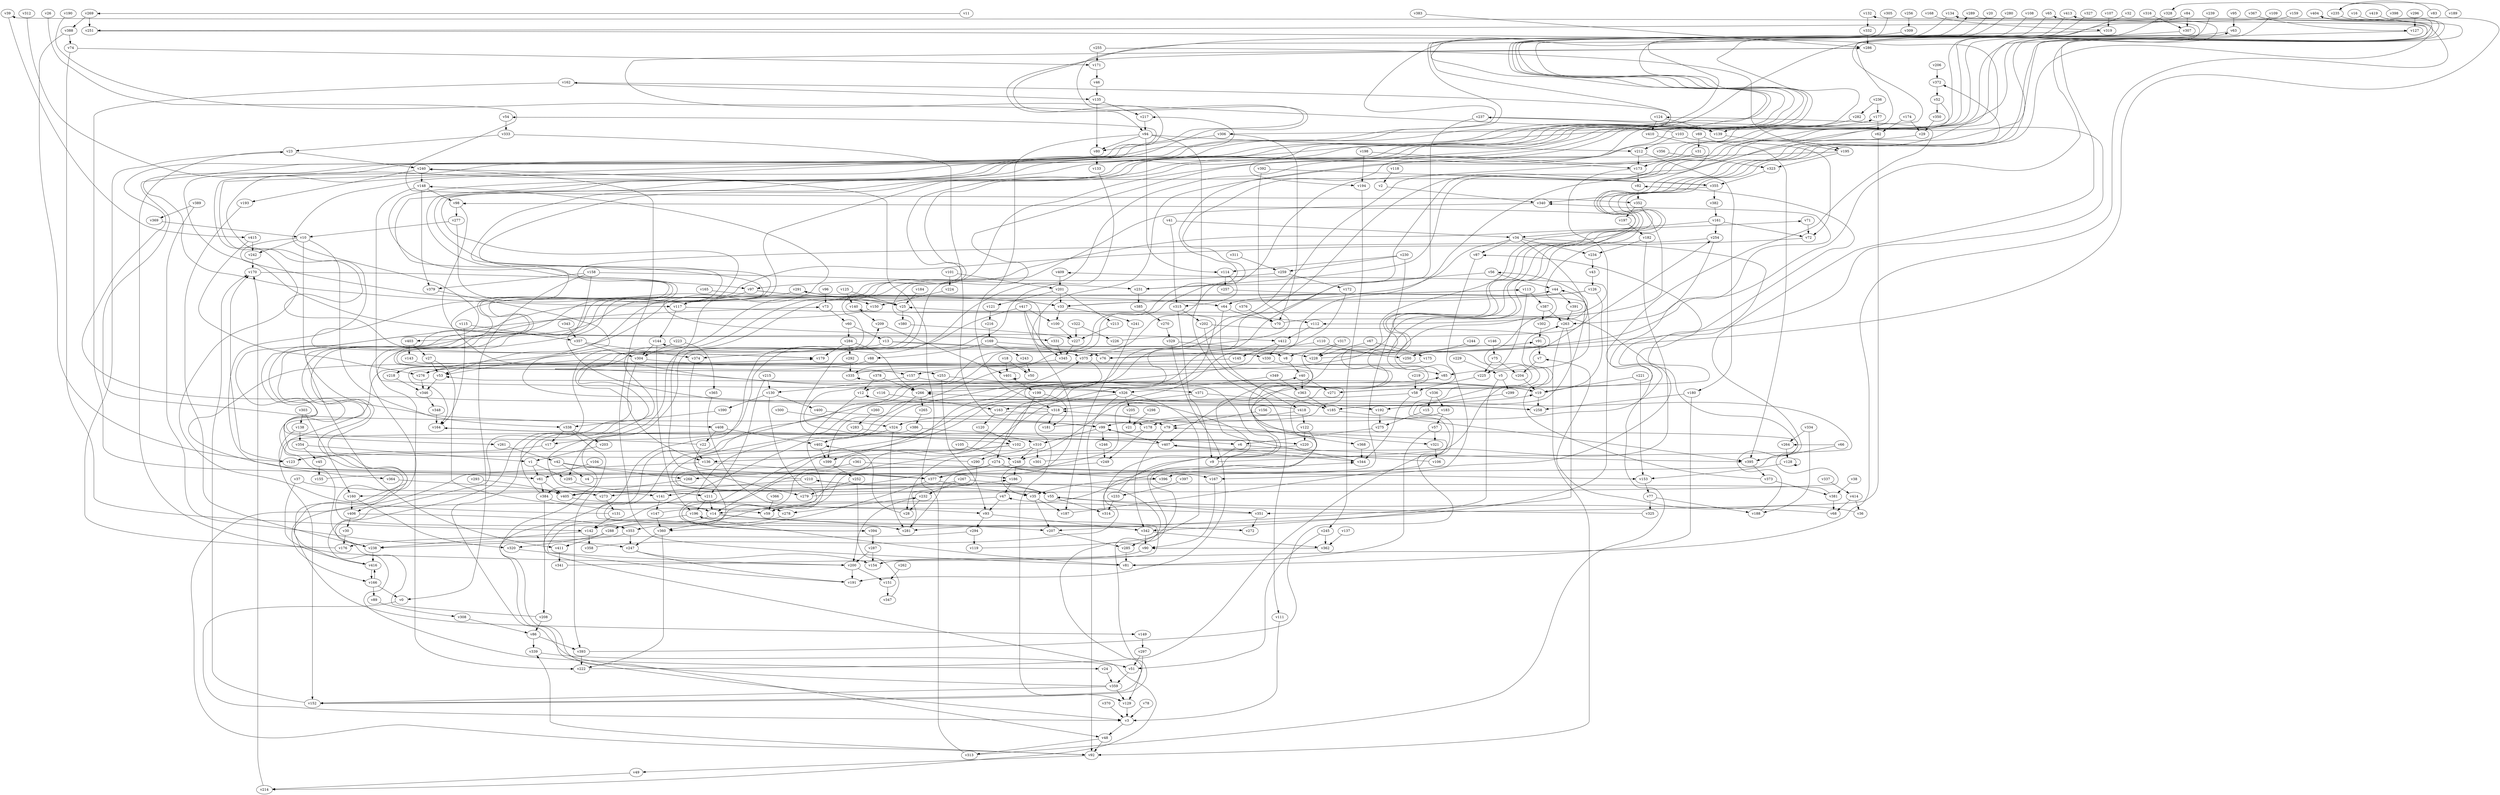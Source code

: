 // Benchmark game 628 - 420 vertices
// time_bound: 65
// targets: v330
digraph G {
    v0 [name="v0", player=1];
    v1 [name="v1", player=0];
    v2 [name="v2", player=0];
    v3 [name="v3", player=1];
    v4 [name="v4", player=0];
    v5 [name="v5", player=0];
    v6 [name="v6", player=1];
    v7 [name="v7", player=0];
    v8 [name="v8", player=0];
    v9 [name="v9", player=0];
    v10 [name="v10", player=0];
    v11 [name="v11", player=1];
    v12 [name="v12", player=1];
    v13 [name="v13", player=1];
    v14 [name="v14", player=1];
    v15 [name="v15", player=0];
    v16 [name="v16", player=0];
    v17 [name="v17", player=1];
    v18 [name="v18", player=1];
    v19 [name="v19", player=1];
    v20 [name="v20", player=1];
    v21 [name="v21", player=1];
    v22 [name="v22", player=1];
    v23 [name="v23", player=1];
    v24 [name="v24", player=1];
    v25 [name="v25", player=1];
    v26 [name="v26", player=1];
    v27 [name="v27", player=0];
    v28 [name="v28", player=1];
    v29 [name="v29", player=0];
    v30 [name="v30", player=0];
    v31 [name="v31", player=0];
    v32 [name="v32", player=1];
    v33 [name="v33", player=0];
    v34 [name="v34", player=0];
    v35 [name="v35", player=1];
    v36 [name="v36", player=1];
    v37 [name="v37", player=0];
    v38 [name="v38", player=1];
    v39 [name="v39", player=0];
    v40 [name="v40", player=0];
    v41 [name="v41", player=1];
    v42 [name="v42", player=1];
    v43 [name="v43", player=0];
    v44 [name="v44", player=1];
    v45 [name="v45", player=0];
    v46 [name="v46", player=1];
    v47 [name="v47", player=0];
    v48 [name="v48", player=0];
    v49 [name="v49", player=0];
    v50 [name="v50", player=0];
    v51 [name="v51", player=1];
    v52 [name="v52", player=1];
    v53 [name="v53", player=0];
    v54 [name="v54", player=0];
    v55 [name="v55", player=1];
    v56 [name="v56", player=0];
    v57 [name="v57", player=1];
    v58 [name="v58", player=0];
    v59 [name="v59", player=0];
    v60 [name="v60", player=0];
    v61 [name="v61", player=0];
    v62 [name="v62", player=1];
    v63 [name="v63", player=0];
    v64 [name="v64", player=1];
    v65 [name="v65", player=0];
    v66 [name="v66", player=1];
    v67 [name="v67", player=1];
    v68 [name="v68", player=1];
    v69 [name="v69", player=0];
    v70 [name="v70", player=1];
    v71 [name="v71", player=0];
    v72 [name="v72", player=0];
    v73 [name="v73", player=1];
    v74 [name="v74", player=1];
    v75 [name="v75", player=0];
    v76 [name="v76", player=0];
    v77 [name="v77", player=0];
    v78 [name="v78", player=1];
    v79 [name="v79", player=1];
    v80 [name="v80", player=1];
    v81 [name="v81", player=1];
    v82 [name="v82", player=0];
    v83 [name="v83", player=0];
    v84 [name="v84", player=0];
    v85 [name="v85", player=0];
    v86 [name="v86", player=0];
    v87 [name="v87", player=0];
    v88 [name="v88", player=0];
    v89 [name="v89", player=0];
    v90 [name="v90", player=1];
    v91 [name="v91", player=1];
    v92 [name="v92", player=0];
    v93 [name="v93", player=1];
    v94 [name="v94", player=1];
    v95 [name="v95", player=1];
    v96 [name="v96", player=1];
    v97 [name="v97", player=0];
    v98 [name="v98", player=1];
    v99 [name="v99", player=0];
    v100 [name="v100", player=1];
    v101 [name="v101", player=1];
    v102 [name="v102", player=1];
    v103 [name="v103", player=0];
    v104 [name="v104", player=1];
    v105 [name="v105", player=0];
    v106 [name="v106", player=0];
    v107 [name="v107", player=1];
    v108 [name="v108", player=0];
    v109 [name="v109", player=0];
    v110 [name="v110", player=0];
    v111 [name="v111", player=0];
    v112 [name="v112", player=0];
    v113 [name="v113", player=1];
    v114 [name="v114", player=1];
    v115 [name="v115", player=0];
    v116 [name="v116", player=0];
    v117 [name="v117", player=0];
    v118 [name="v118", player=1];
    v119 [name="v119", player=0];
    v120 [name="v120", player=1];
    v121 [name="v121", player=1];
    v122 [name="v122", player=1];
    v123 [name="v123", player=1];
    v124 [name="v124", player=1];
    v125 [name="v125", player=0];
    v126 [name="v126", player=0];
    v127 [name="v127", player=1];
    v128 [name="v128", player=0];
    v129 [name="v129", player=1];
    v130 [name="v130", player=1];
    v131 [name="v131", player=1];
    v132 [name="v132", player=1];
    v133 [name="v133", player=1];
    v134 [name="v134", player=0];
    v135 [name="v135", player=1];
    v136 [name="v136", player=0];
    v137 [name="v137", player=1];
    v138 [name="v138", player=1];
    v139 [name="v139", player=1];
    v140 [name="v140", player=1];
    v141 [name="v141", player=1];
    v142 [name="v142", player=1];
    v143 [name="v143", player=0];
    v144 [name="v144", player=1];
    v145 [name="v145", player=1];
    v146 [name="v146", player=0];
    v147 [name="v147", player=1];
    v148 [name="v148", player=0];
    v149 [name="v149", player=1];
    v150 [name="v150", player=0];
    v151 [name="v151", player=1];
    v152 [name="v152", player=0];
    v153 [name="v153", player=1];
    v154 [name="v154", player=0];
    v155 [name="v155", player=0];
    v156 [name="v156", player=0];
    v157 [name="v157", player=1];
    v158 [name="v158", player=1];
    v159 [name="v159", player=1];
    v160 [name="v160", player=1];
    v161 [name="v161", player=0];
    v162 [name="v162", player=0];
    v163 [name="v163", player=1];
    v164 [name="v164", player=0];
    v165 [name="v165", player=0];
    v166 [name="v166", player=0];
    v167 [name="v167", player=1];
    v168 [name="v168", player=0];
    v169 [name="v169", player=0];
    v170 [name="v170", player=1];
    v171 [name="v171", player=1];
    v172 [name="v172", player=1];
    v173 [name="v173", player=0];
    v174 [name="v174", player=0];
    v175 [name="v175", player=0];
    v176 [name="v176", player=1];
    v177 [name="v177", player=1];
    v178 [name="v178", player=0];
    v179 [name="v179", player=1];
    v180 [name="v180", player=1];
    v181 [name="v181", player=0];
    v182 [name="v182", player=1];
    v183 [name="v183", player=0];
    v184 [name="v184", player=0];
    v185 [name="v185", player=1];
    v186 [name="v186", player=1];
    v187 [name="v187", player=0];
    v188 [name="v188", player=0];
    v189 [name="v189", player=1];
    v190 [name="v190", player=0];
    v191 [name="v191", player=1];
    v192 [name="v192", player=0];
    v193 [name="v193", player=0];
    v194 [name="v194", player=0];
    v195 [name="v195", player=0];
    v196 [name="v196", player=0];
    v197 [name="v197", player=1];
    v198 [name="v198", player=1];
    v199 [name="v199", player=1];
    v200 [name="v200", player=0];
    v201 [name="v201", player=0];
    v202 [name="v202", player=1];
    v203 [name="v203", player=1];
    v204 [name="v204", player=1];
    v205 [name="v205", player=1];
    v206 [name="v206", player=0];
    v207 [name="v207", player=1];
    v208 [name="v208", player=0];
    v209 [name="v209", player=1];
    v210 [name="v210", player=0];
    v211 [name="v211", player=0];
    v212 [name="v212", player=1];
    v213 [name="v213", player=1];
    v214 [name="v214", player=1];
    v215 [name="v215", player=1];
    v216 [name="v216", player=1];
    v217 [name="v217", player=1];
    v218 [name="v218", player=1];
    v219 [name="v219", player=1];
    v220 [name="v220", player=1];
    v221 [name="v221", player=0];
    v222 [name="v222", player=1];
    v223 [name="v223", player=1];
    v224 [name="v224", player=1];
    v225 [name="v225", player=1];
    v226 [name="v226", player=0];
    v227 [name="v227", player=1];
    v228 [name="v228", player=0];
    v229 [name="v229", player=1];
    v230 [name="v230", player=0];
    v231 [name="v231", player=1];
    v232 [name="v232", player=1];
    v233 [name="v233", player=1];
    v234 [name="v234", player=0];
    v235 [name="v235", player=1];
    v236 [name="v236", player=1];
    v237 [name="v237", player=1];
    v238 [name="v238", player=0];
    v239 [name="v239", player=1];
    v240 [name="v240", player=1];
    v241 [name="v241", player=0];
    v242 [name="v242", player=1];
    v243 [name="v243", player=0];
    v244 [name="v244", player=1];
    v245 [name="v245", player=0];
    v246 [name="v246", player=1];
    v247 [name="v247", player=0];
    v248 [name="v248", player=0];
    v249 [name="v249", player=0];
    v250 [name="v250", player=1];
    v251 [name="v251", player=1];
    v252 [name="v252", player=1];
    v253 [name="v253", player=0];
    v254 [name="v254", player=0];
    v255 [name="v255", player=1];
    v256 [name="v256", player=1];
    v257 [name="v257", player=0];
    v258 [name="v258", player=0];
    v259 [name="v259", player=1];
    v260 [name="v260", player=1];
    v261 [name="v261", player=1];
    v262 [name="v262", player=1];
    v263 [name="v263", player=0];
    v264 [name="v264", player=1];
    v265 [name="v265", player=0];
    v266 [name="v266", player=0];
    v267 [name="v267", player=1];
    v268 [name="v268", player=0];
    v269 [name="v269", player=0];
    v270 [name="v270", player=1];
    v271 [name="v271", player=0];
    v272 [name="v272", player=0];
    v273 [name="v273", player=1];
    v274 [name="v274", player=1];
    v275 [name="v275", player=1];
    v276 [name="v276", player=0];
    v277 [name="v277", player=0];
    v278 [name="v278", player=0];
    v279 [name="v279", player=0];
    v280 [name="v280", player=1];
    v281 [name="v281", player=1];
    v282 [name="v282", player=1];
    v283 [name="v283", player=1];
    v284 [name="v284", player=1];
    v285 [name="v285", player=1];
    v286 [name="v286", player=1];
    v287 [name="v287", player=0];
    v288 [name="v288", player=0];
    v289 [name="v289", player=0];
    v290 [name="v290", player=1];
    v291 [name="v291", player=1];
    v292 [name="v292", player=0];
    v293 [name="v293", player=1];
    v294 [name="v294", player=1];
    v295 [name="v295", player=1];
    v296 [name="v296", player=0];
    v297 [name="v297", player=0];
    v298 [name="v298", player=0];
    v299 [name="v299", player=0];
    v300 [name="v300", player=0];
    v301 [name="v301", player=1];
    v302 [name="v302", player=1];
    v303 [name="v303", player=0];
    v304 [name="v304", player=0];
    v305 [name="v305", player=0];
    v306 [name="v306", player=0];
    v307 [name="v307", player=0];
    v308 [name="v308", player=1];
    v309 [name="v309", player=0];
    v310 [name="v310", player=0];
    v311 [name="v311", player=1];
    v312 [name="v312", player=0];
    v313 [name="v313", player=0];
    v314 [name="v314", player=1];
    v315 [name="v315", player=1];
    v316 [name="v316", player=0];
    v317 [name="v317", player=0];
    v318 [name="v318", player=1];
    v319 [name="v319", player=0];
    v320 [name="v320", player=0];
    v321 [name="v321", player=1];
    v322 [name="v322", player=1];
    v323 [name="v323", player=1];
    v324 [name="v324", player=0];
    v325 [name="v325", player=0];
    v326 [name="v326", player=0];
    v327 [name="v327", player=1];
    v328 [name="v328", player=1];
    v329 [name="v329", player=1];
    v330 [name="v330", player=0, target=1];
    v331 [name="v331", player=0];
    v332 [name="v332", player=1];
    v333 [name="v333", player=0];
    v334 [name="v334", player=1];
    v335 [name="v335", player=0];
    v336 [name="v336", player=0];
    v337 [name="v337", player=1];
    v338 [name="v338", player=1];
    v339 [name="v339", player=0];
    v340 [name="v340", player=1];
    v341 [name="v341", player=0];
    v342 [name="v342", player=0];
    v343 [name="v343", player=0];
    v344 [name="v344", player=0];
    v345 [name="v345", player=0];
    v346 [name="v346", player=1];
    v347 [name="v347", player=1];
    v348 [name="v348", player=0];
    v349 [name="v349", player=1];
    v350 [name="v350", player=1];
    v351 [name="v351", player=1];
    v352 [name="v352", player=1];
    v353 [name="v353", player=1];
    v354 [name="v354", player=0];
    v355 [name="v355", player=1];
    v356 [name="v356", player=1];
    v357 [name="v357", player=1];
    v358 [name="v358", player=0];
    v359 [name="v359", player=1];
    v360 [name="v360", player=0];
    v361 [name="v361", player=1];
    v362 [name="v362", player=0];
    v363 [name="v363", player=1];
    v364 [name="v364", player=0];
    v365 [name="v365", player=0];
    v366 [name="v366", player=1];
    v367 [name="v367", player=1];
    v368 [name="v368", player=0];
    v369 [name="v369", player=1];
    v370 [name="v370", player=1];
    v371 [name="v371", player=0];
    v372 [name="v372", player=1];
    v373 [name="v373", player=1];
    v374 [name="v374", player=0];
    v375 [name="v375", player=1];
    v376 [name="v376", player=0];
    v377 [name="v377", player=0];
    v378 [name="v378", player=0];
    v379 [name="v379", player=1];
    v380 [name="v380", player=1];
    v381 [name="v381", player=1];
    v382 [name="v382", player=1];
    v383 [name="v383", player=1];
    v384 [name="v384", player=1];
    v385 [name="v385", player=0];
    v386 [name="v386", player=1];
    v387 [name="v387", player=0];
    v388 [name="v388", player=1];
    v389 [name="v389", player=0];
    v390 [name="v390", player=1];
    v391 [name="v391", player=0];
    v392 [name="v392", player=0];
    v393 [name="v393", player=0];
    v394 [name="v394", player=1];
    v395 [name="v395", player=0];
    v396 [name="v396", player=0];
    v397 [name="v397", player=0];
    v398 [name="v398", player=1];
    v399 [name="v399", player=1];
    v400 [name="v400", player=0];
    v401 [name="v401", player=1];
    v402 [name="v402", player=0];
    v403 [name="v403", player=0];
    v404 [name="v404", player=1];
    v405 [name="v405", player=1];
    v406 [name="v406", player=1];
    v407 [name="v407", player=0];
    v408 [name="v408", player=0];
    v409 [name="v409", player=1];
    v410 [name="v410", player=0];
    v411 [name="v411", player=1];
    v412 [name="v412", player=0];
    v413 [name="v413", player=0];
    v414 [name="v414", player=1];
    v415 [name="v415", player=1];
    v416 [name="v416", player=0];
    v417 [name="v417", player=0];
    v418 [name="v418", player=0];
    v419 [name="v419", player=0];

    v0 -> v3 [constraint="t mod 4 == 3"];
    v1 -> v295;
    v2 -> v340;
    v3 -> v48;
    v4 -> v87 [constraint="t < 14"];
    v5 -> v342;
    v6 -> v395;
    v7 -> v204;
    v8 -> v40;
    v9 -> v263 [constraint="t mod 3 == 1"];
    v10 -> v25 [constraint="t < 8"];
    v11 -> v269 [constraint="t mod 5 == 4"];
    v12 -> v59;
    v13 -> v76;
    v14 -> v207;
    v15 -> v275;
    v16 -> v368 [constraint="t mod 5 == 4"];
    v17 -> v123;
    v18 -> v50;
    v19 -> v258;
    v20 -> v408 [constraint="t < 6"];
    v21 -> v340 [constraint="t mod 5 == 3"];
    v22 -> v73 [constraint="t >= 5"];
    v23 -> v200;
    v24 -> v359;
    v25 -> v380;
    v26 -> v352 [constraint="t >= 3"];
    v27 -> v14;
    v28 -> v402 [constraint="t < 12"];
    v29 -> v211 [constraint="t >= 1"];
    v30 -> v176;
    v31 -> v173;
    v32 -> v371 [constraint="t < 14"];
    v33 -> v100;
    v34 -> v271 [constraint="t mod 3 == 1"];
    v35 -> v187;
    v36 -> v7 [constraint="t mod 3 == 0"];
    v37 -> v416;
    v38 -> v381;
    v39 -> v415 [constraint="t >= 1"];
    v40 -> v363;
    v41 -> v34;
    v42 -> v377;
    v43 -> v126;
    v44 -> v391;
    v45 -> v155;
    v46 -> v135;
    v47 -> v92 [constraint="t >= 4"];
    v48 -> v313;
    v49 -> v214;
    v50 -> v218 [constraint="t >= 3"];
    v51 -> v359;
    v52 -> v231 [constraint="t < 7"];
    v53 -> v346;
    v54 -> v333;
    v55 -> v351;
    v56 -> v288 [constraint="t >= 2"];
    v57 -> v81;
    v58 -> v35 [constraint="t mod 4 == 3"];
    v59 -> v344 [constraint="t mod 2 == 0"];
    v60 -> v13;
    v61 -> v384;
    v62 -> v351;
    v63 -> v17 [constraint="t mod 2 == 0"];
    v64 -> v70;
    v65 -> v253 [constraint="t >= 4"];
    v66 -> v264 [constraint="t mod 4 == 0"];
    v67 -> v228;
    v68 -> v55 [constraint="t mod 2 == 1"];
    v69 -> v31;
    v70 -> v409 [constraint="t < 10"];
    v71 -> v72;
    v72 -> v253 [constraint="t >= 5"];
    v73 -> v60;
    v74 -> v171;
    v75 -> v204;
    v76 -> v134 [constraint="t >= 1"];
    v77 -> v325;
    v78 -> v3;
    v79 -> v342;
    v80 -> v133;
    v81 -> v240;
    v82 -> v352;
    v83 -> v235 [constraint="t mod 2 == 1"];
    v84 -> v53 [constraint="t >= 1"];
    v85 -> v335 [constraint="t >= 2"];
    v86 -> v339;
    v87 -> v167;
    v88 -> v276;
    v89 -> v308;
    v90 -> v154;
    v91 -> v7;
    v92 -> v49;
    v93 -> v294;
    v94 -> v212;
    v95 -> v63;
    v96 -> v73;
    v97 -> v117;
    v98 -> v19;
    v99 -> v310;
    v100 -> v227;
    v101 -> v201;
    v102 -> v55 [constraint="t mod 2 == 0"];
    v103 -> v286 [constraint="t < 9"];
    v104 -> v61;
    v105 -> v248;
    v106 -> v407 [constraint="t < 14"];
    v107 -> v319;
    v108 -> v326 [constraint="t >= 5"];
    v109 -> v14 [constraint="t < 9"];
    v110 -> v76;
    v111 -> v3;
    v112 -> v412;
    v113 -> v387;
    v114 -> v315;
    v115 -> v164;
    v116 -> v163;
    v117 -> v144;
    v118 -> v2;
    v119 -> v318 [constraint="t mod 4 == 0"];
    v120 -> v102;
    v121 -> v216;
    v122 -> v377;
    v123 -> v170;
    v124 -> v139;
    v125 -> v140;
    v126 -> v64;
    v127 -> v394 [constraint="t >= 3"];
    v128 -> v128;
    v129 -> v3;
    v130 -> v14;
    v131 -> v217 [constraint="t >= 3"];
    v132 -> v332;
    v133 -> v220 [constraint="t < 6"];
    v134 -> v364 [constraint="t mod 4 == 3"];
    v135 -> v80;
    v136 -> v149 [constraint="t < 6"];
    v137 -> v362;
    v138 -> v152;
    v139 -> v195;
    v140 -> v209;
    v141 -> v147;
    v142 -> v238;
    v143 -> v321 [constraint="t < 12"];
    v144 -> v196;
    v145 -> v164 [constraint="t mod 3 == 0"];
    v146 -> v75;
    v147 -> v140 [constraint="t mod 2 == 0"];
    v148 -> v98;
    v149 -> v297;
    v150 -> v261 [constraint="t >= 1"];
    v151 -> v347;
    v152 -> v210 [constraint="t >= 3"];
    v153 -> v77;
    v154 -> v196 [constraint="t < 14"];
    v155 -> v99 [constraint="t mod 5 == 2"];
    v156 -> v79;
    v157 -> v19;
    v158 -> v0;
    v159 -> v251 [constraint="t mod 5 == 0"];
    v160 -> v320;
    v161 -> v34;
    v162 -> v61;
    v163 -> v79;
    v164 -> v102 [constraint="t mod 3 == 0"];
    v165 -> v150;
    v166 -> v0;
    v167 -> v90;
    v168 -> v319;
    v169 -> v8 [constraint="t mod 2 == 0"];
    v170 -> v97;
    v171 -> v46;
    v172 -> v266;
    v173 -> v281;
    v174 -> v29;
    v175 -> v353 [constraint="t >= 2"];
    v176 -> v23;
    v177 -> v62;
    v178 -> v186 [constraint="t < 13"];
    v179 -> v113 [constraint="t < 12"];
    v180 -> v81;
    v181 -> v53 [constraint="t >= 3"];
    v182 -> v234;
    v183 -> v57;
    v184 -> v25;
    v185 -> v395 [constraint="t < 12"];
    v186 -> v47;
    v187 -> v56 [constraint="t >= 5"];
    v188 -> v82 [constraint="t mod 2 == 1"];
    v189 -> v235 [constraint="t < 6"];
    v190 -> v94 [constraint="t mod 3 == 2"];
    v191 -> v375 [constraint="t >= 4"];
    v192 -> v275;
    v193 -> v238;
    v194 -> v245;
    v195 -> v330 [constraint="t mod 4 == 2"];
    v196 -> v3 [constraint="t mod 2 == 0"];
    v197 -> v182;
    v198 -> v194;
    v199 -> v360 [constraint="t >= 2"];
    v200 -> v191;
    v201 -> v121;
    v202 -> v76 [constraint="t >= 2"];
    v203 -> v1;
    v204 -> v19;
    v205 -> v21;
    v206 -> v372;
    v207 -> v285;
    v208 -> v71 [constraint="t < 8"];
    v209 -> v401;
    v210 -> v179 [constraint="t >= 1"];
    v211 -> v14;
    v212 -> v180;
    v213 -> v227;
    v214 -> v170;
    v215 -> v130;
    v216 -> v169;
    v217 -> v94;
    v218 -> v346;
    v219 -> v58;
    v220 -> v85 [constraint="t mod 2 == 0"];
    v221 -> v19;
    v222 -> v144 [constraint="t >= 4"];
    v223 -> v304;
    v224 -> v150;
    v225 -> v58;
    v226 -> v44 [constraint="t < 6"];
    v227 -> v345;
    v228 -> v237 [constraint="t >= 3"];
    v229 -> v5;
    v230 -> v259;
    v231 -> v385;
    v232 -> v28;
    v233 -> v335 [constraint="t < 12"];
    v234 -> v43;
    v235 -> v12 [constraint="t >= 1"];
    v236 -> v282;
    v237 -> v139;
    v238 -> v44 [constraint="t mod 3 == 2"];
    v239 -> v306 [constraint="t < 13"];
    v240 -> v148;
    v241 -> v187;
    v242 -> v170;
    v243 -> v50;
    v244 -> v250;
    v245 -> v51;
    v246 -> v249;
    v247 -> v154;
    v248 -> v55 [constraint="t mod 3 == 0"];
    v249 -> v394 [constraint="t mod 4 == 1"];
    v250 -> v404 [constraint="t >= 3"];
    v251 -> v274 [constraint="t mod 5 == 0"];
    v252 -> v200;
    v253 -> v326;
    v254 -> v406 [constraint="t < 14"];
    v255 -> v171;
    v256 -> v309;
    v257 -> v185 [constraint="t < 11"];
    v258 -> v40 [constraint="t < 7"];
    v259 -> v172;
    v260 -> v283;
    v261 -> v42;
    v262 -> v151;
    v263 -> v207;
    v264 -> v128;
    v265 -> v386;
    v266 -> v399;
    v267 -> v160 [constraint="t < 10"];
    v268 -> v405;
    v269 -> v388;
    v270 -> v329;
    v271 -> v25 [constraint="t < 10"];
    v272 -> v19 [constraint="t >= 1"];
    v273 -> v131;
    v274 -> v281;
    v275 -> v6;
    v276 -> v148 [constraint="t >= 4"];
    v277 -> v10;
    v278 -> v142;
    v279 -> v39 [constraint="t mod 5 == 3"];
    v280 -> v166 [constraint="t < 9"];
    v281 -> v186 [constraint="t < 15"];
    v282 -> v139;
    v283 -> v310;
    v284 -> v292;
    v285 -> v81;
    v286 -> v99 [constraint="t >= 1"];
    v287 -> v200;
    v288 -> v320;
    v289 -> v272 [constraint="t mod 3 == 0"];
    v290 -> v289 [constraint="t mod 5 == 2"];
    v291 -> v279;
    v292 -> v335;
    v293 -> v405;
    v294 -> v119;
    v295 -> v211;
    v296 -> v127;
    v297 -> v129;
    v298 -> v21;
    v299 -> v192;
    v300 -> v324;
    v301 -> v266 [constraint="t >= 2"];
    v302 -> v91;
    v303 -> v138;
    v304 -> v157;
    v305 -> v331 [constraint="t < 11"];
    v306 -> v70;
    v307 -> v24 [constraint="t >= 1"];
    v308 -> v86;
    v309 -> v117 [constraint="t < 8"];
    v310 -> v248;
    v311 -> v259;
    v312 -> v355 [constraint="t < 7"];
    v313 -> v124 [constraint="t mod 2 == 1"];
    v314 -> v132 [constraint="t >= 4"];
    v315 -> v202;
    v316 -> v307 [constraint="t mod 2 == 1"];
    v317 -> v228;
    v318 -> v162 [constraint="t >= 3"];
    v319 -> v179 [constraint="t >= 1"];
    v320 -> v200;
    v321 -> v106;
    v322 -> v226;
    v323 -> v355;
    v324 -> v281;
    v325 -> v47 [constraint="t < 14"];
    v326 -> v205;
    v327 -> v403 [constraint="t >= 4"];
    v328 -> v194 [constraint="t >= 2"];
    v329 -> v191;
    v330 -> v291 [constraint="t < 12"];
    v331 -> v113 [constraint="t >= 4"];
    v332 -> v286;
    v333 -> v23;
    v334 -> v188;
    v335 -> v98 [constraint="t >= 5"];
    v336 -> v15;
    v337 -> v414;
    v338 -> v203;
    v339 -> v51;
    v340 -> v48 [constraint="t < 5"];
    v341 -> v413 [constraint="t mod 2 == 1"];
    v342 -> v90;
    v343 -> v357;
    v344 -> v372 [constraint="t < 11"];
    v345 -> v157;
    v346 -> v348;
    v347 -> v232 [constraint="t < 6"];
    v348 -> v164;
    v349 -> v326;
    v350 -> v29;
    v351 -> v63 [constraint="t < 13"];
    v352 -> v197;
    v353 -> v238 [constraint="t < 13"];
    v354 -> v45;
    v355 -> v340;
    v356 -> v323;
    v357 -> v374;
    v358 -> v12 [constraint="t < 5"];
    v359 -> v91 [constraint="t < 5"];
    v360 -> v222;
    v361 -> v153;
    v362 -> v90 [constraint="t >= 1"];
    v363 -> v185;
    v364 -> v273;
    v365 -> v93;
    v366 -> v59;
    v367 -> v127 [constraint="t >= 5"];
    v368 -> v344;
    v369 -> v10;
    v370 -> v3;
    v371 -> v318;
    v372 -> v52;
    v373 -> v254 [constraint="t < 11"];
    v374 -> v136;
    v375 -> v399 [constraint="t < 5"];
    v376 -> v70;
    v377 -> v65 [constraint="t >= 1"];
    v378 -> v12;
    v379 -> v53 [constraint="t mod 4 == 0"];
    v380 -> v227;
    v381 -> v384 [constraint="t < 15"];
    v382 -> v161;
    v383 -> v286 [constraint="t mod 2 == 0"];
    v384 -> v209 [constraint="t < 6"];
    v385 -> v270;
    v386 -> v295 [constraint="t >= 3"];
    v387 -> v302;
    v388 -> v74;
    v389 -> v247;
    v390 -> v338;
    v391 -> v263;
    v392 -> v355;
    v393 -> v79 [constraint="t >= 5"];
    v394 -> v287;
    v395 -> v373;
    v396 -> v35;
    v397 -> v233;
    v398 -> v328 [constraint="t >= 4"];
    v399 -> v252;
    v400 -> v99;
    v401 -> v401 [constraint="t < 13"];
    v402 -> v399;
    v403 -> v27;
    v404 -> v407 [constraint="t < 9"];
    v405 -> v278;
    v406 -> v353;
    v407 -> v164 [constraint="t < 7"];
    v408 -> v22;
    v409 -> v201;
    v410 -> v28 [constraint="t >= 1"];
    v411 -> v341;
    v412 -> v145;
    v413 -> v412 [constraint="t mod 5 == 0"];
    v414 -> v36;
    v415 -> v276;
    v416 -> v177 [constraint="t mod 5 == 1"];
    v417 -> v214 [constraint="t >= 5"];
    v418 -> v54 [constraint="t < 14"];
    v419 -> v152 [constraint="t < 10"];
    v297 -> v51;
    v169 -> v88;
    v371 -> v192;
    v284 -> v179;
    v201 -> v213;
    v117 -> v112;
    v136 -> v377;
    v93 -> v342;
    v238 -> v416;
    v324 -> v402;
    v329 -> v228;
    v74 -> v142;
    v195 -> v323;
    v259 -> v97;
    v381 -> v68;
    v126 -> v19;
    v378 -> v266;
    v330 -> v85;
    v130 -> v390;
    v287 -> v154;
    v351 -> v272;
    v158 -> v258;
    v6 -> v9;
    v182 -> v248;
    v418 -> v178;
    v34 -> v85;
    v284 -> v266;
    v147 -> v360;
    v407 -> v344;
    v57 -> v321;
    v66 -> v395;
    v94 -> v80;
    v22 -> v353;
    v144 -> v304;
    v84 -> v307;
    v14 -> v281;
    v92 -> v339;
    v373 -> v381;
    v183 -> v99;
    v342 -> v362;
    v230 -> v396;
    v148 -> v222;
    v48 -> v92;
    v58 -> v344;
    v237 -> v231;
    v10 -> v242;
    v416 -> v166;
    v202 -> v185;
    v169 -> v243;
    v47 -> v93;
    v274 -> v141;
    v310 -> v301;
    v1 -> v61;
    v266 -> v265;
    v408 -> v402;
    v315 -> v9;
    v97 -> v33;
    v161 -> v254;
    v276 -> v346;
    v126 -> v33;
    v248 -> v186;
    v215 -> v211;
    v318 -> v129;
    v247 -> v191;
    v163 -> v120;
    v220 -> v123;
    v401 -> v199;
    v210 -> v273;
    v60 -> v284;
    v240 -> v193;
    v158 -> v231;
    v35 -> v207;
    v23 -> v240;
    v322 -> v227;
    v255 -> v195;
    v359 -> v152;
    v245 -> v362;
    v414 -> v68;
    v157 -> v130;
    v269 -> v251;
    v274 -> v167;
    v208 -> v86;
    v198 -> v173;
    v359 -> v129;
    v392 -> v375;
    v313 -> v240;
    v138 -> v354;
    v114 -> v257;
    v162 -> v135;
    v86 -> v393;
    v200 -> v151;
    v77 -> v188;
    v384 -> v208;
    v18 -> v401;
    v361 -> v268;
    v415 -> v242;
    v336 -> v183;
    v75 -> v225;
    v125 -> v25;
    v13 -> v374;
    v27 -> v53;
    v42 -> v268;
    v130 -> v400;
    v115 -> v357;
    v331 -> v345;
    v110 -> v250;
    v233 -> v314;
    v263 -> v92;
    v178 -> v249;
    v393 -> v222;
    v291 -> v25;
    v34 -> v234;
    v128 -> v153;
    v67 -> v175;
    v386 -> v6;
    v304 -> v136;
    v158 -> v379;
    v152 -> v170;
    v388 -> v123;
    v360 -> v247;
    v98 -> v277;
    v69 -> v395;
    v13 -> v375;
    v355 -> v382;
    v212 -> v173;
    v166 -> v416;
    v288 -> v411;
    v33 -> v241;
    v357 -> v304;
    v326 -> v285;
    v34 -> v33;
    v290 -> v405;
    v40 -> v271;
    v384 -> v59;
    v377 -> v360;
    v417 -> v100;
    v113 -> v225;
    v274 -> v396;
    v317 -> v8;
    v318 -> v181;
    v52 -> v350;
    v338 -> v393;
    v252 -> v279;
    v326 -> v163;
    v196 -> v81;
    v124 -> v410;
    v99 -> v246;
    v148 -> v379;
    v160 -> v406;
    v135 -> v217;
    v211 -> v196;
    v338 -> v17;
    v267 -> v232;
    v103 -> v212;
    v180 -> v258;
    v34 -> v87;
    v326 -> v92;
    v161 -> v72;
    v349 -> v363;
    v333 -> v178;
    v389 -> v369;
    v10 -> v338;
    v223 -> v365;
    v99 -> v407;
    v277 -> v33;
    v41 -> v315;
    v387 -> v263;
    v303 -> v160;
    v412 -> v330;
    v310 -> v290;
    v10 -> v411;
    v101 -> v224;
    v55 -> v314;
    v267 -> v55;
    v142 -> v358;
    v232 -> v278;
    v102 -> v136;
    v352 -> v112;
    v94 -> v114;
    v201 -> v33;
    v236 -> v177;
    v103 -> v72;
    v306 -> v80;
    v173 -> v82;
    v210 -> v35;
    v97 -> v64;
    v253 -> v93;
    v230 -> v114;
    v417 -> v377;
    v294 -> v176;
    v94 -> v111;
    v403 -> v143;
    v353 -> v247;
    v377 -> v55;
    v334 -> v264;
    v122 -> v220;
    v354 -> v1;
    v166 -> v89;
    v174 -> v62;
    v61 -> v405;
    v131 -> v142;
    v418 -> v122;
    v221 -> v153;
    v42 -> v4;
    v14 -> v288;
    v417 -> v345;
    v94 -> v318;
    v199 -> v181;
    v318 -> v324;
    v37 -> v141;
    v56 -> v44;
    v254 -> v263;
    v5 -> v299;
    v406 -> v30;
    v64 -> v418;
}
